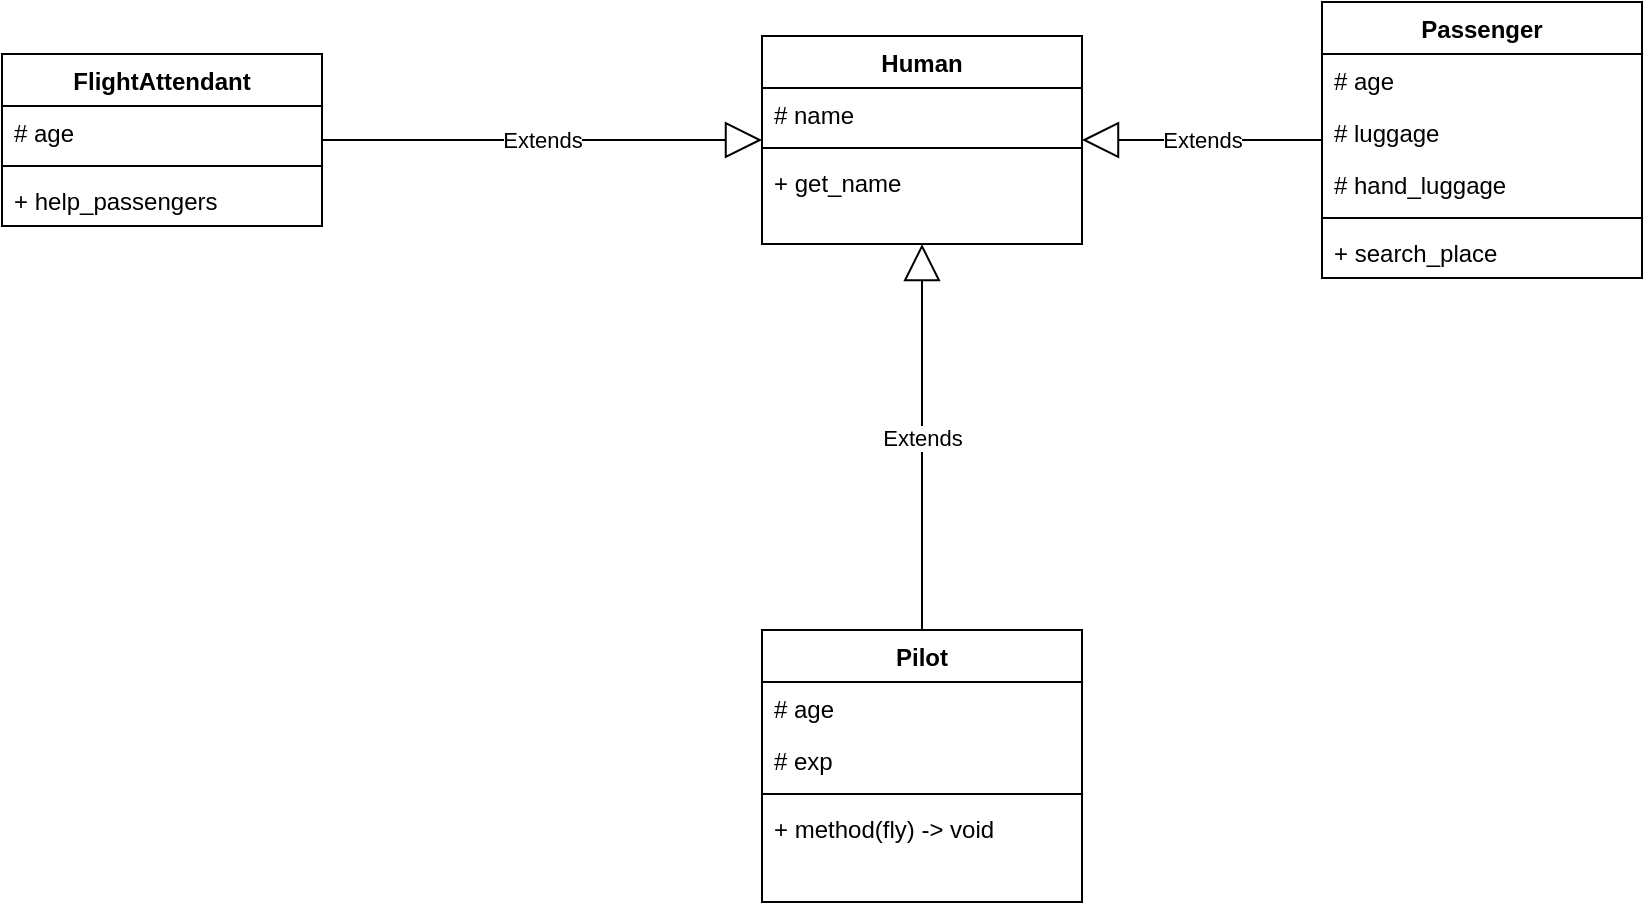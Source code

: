 <mxfile version="26.0.12">
  <diagram name="Страница — 1" id="xL7jcE5ZP4PiL-F7pvLl">
    <mxGraphModel dx="2236" dy="1822" grid="1" gridSize="10" guides="1" tooltips="1" connect="1" arrows="1" fold="1" page="1" pageScale="1" pageWidth="827" pageHeight="1169" math="0" shadow="0">
      <root>
        <mxCell id="0" />
        <mxCell id="1" parent="0" />
        <mxCell id="dme6JAfvv2osjkoDEfDv-1" value="Human" style="swimlane;fontStyle=1;align=center;verticalAlign=top;childLayout=stackLayout;horizontal=1;startSize=26;horizontalStack=0;resizeParent=1;resizeParentMax=0;resizeLast=0;collapsible=1;marginBottom=0;whiteSpace=wrap;html=1;" vertex="1" parent="1">
          <mxGeometry x="-220" y="-917" width="160" height="104" as="geometry" />
        </mxCell>
        <mxCell id="dme6JAfvv2osjkoDEfDv-5" value="# name" style="text;strokeColor=none;fillColor=none;align=left;verticalAlign=top;spacingLeft=4;spacingRight=4;overflow=hidden;rotatable=0;points=[[0,0.5],[1,0.5]];portConstraint=eastwest;whiteSpace=wrap;html=1;" vertex="1" parent="dme6JAfvv2osjkoDEfDv-1">
          <mxGeometry y="26" width="160" height="26" as="geometry" />
        </mxCell>
        <mxCell id="dme6JAfvv2osjkoDEfDv-3" value="" style="line;strokeWidth=1;fillColor=none;align=left;verticalAlign=middle;spacingTop=-1;spacingLeft=3;spacingRight=3;rotatable=0;labelPosition=right;points=[];portConstraint=eastwest;strokeColor=inherit;" vertex="1" parent="dme6JAfvv2osjkoDEfDv-1">
          <mxGeometry y="52" width="160" height="8" as="geometry" />
        </mxCell>
        <mxCell id="dme6JAfvv2osjkoDEfDv-4" value="+ get_name" style="text;strokeColor=none;fillColor=none;align=left;verticalAlign=top;spacingLeft=4;spacingRight=4;overflow=hidden;rotatable=0;points=[[0,0.5],[1,0.5]];portConstraint=eastwest;whiteSpace=wrap;html=1;" vertex="1" parent="dme6JAfvv2osjkoDEfDv-1">
          <mxGeometry y="60" width="160" height="44" as="geometry" />
        </mxCell>
        <mxCell id="dme6JAfvv2osjkoDEfDv-74" value="Pilot" style="swimlane;fontStyle=1;align=center;verticalAlign=top;childLayout=stackLayout;horizontal=1;startSize=26;horizontalStack=0;resizeParent=1;resizeParentMax=0;resizeLast=0;collapsible=1;marginBottom=0;whiteSpace=wrap;html=1;" vertex="1" parent="1">
          <mxGeometry x="-220" y="-620" width="160" height="136" as="geometry" />
        </mxCell>
        <mxCell id="dme6JAfvv2osjkoDEfDv-75" value="# age" style="text;strokeColor=none;fillColor=none;align=left;verticalAlign=top;spacingLeft=4;spacingRight=4;overflow=hidden;rotatable=0;points=[[0,0.5],[1,0.5]];portConstraint=eastwest;whiteSpace=wrap;html=1;" vertex="1" parent="dme6JAfvv2osjkoDEfDv-74">
          <mxGeometry y="26" width="160" height="26" as="geometry" />
        </mxCell>
        <mxCell id="dme6JAfvv2osjkoDEfDv-107" value="# exp" style="text;strokeColor=none;fillColor=none;align=left;verticalAlign=top;spacingLeft=4;spacingRight=4;overflow=hidden;rotatable=0;points=[[0,0.5],[1,0.5]];portConstraint=eastwest;whiteSpace=wrap;html=1;" vertex="1" parent="dme6JAfvv2osjkoDEfDv-74">
          <mxGeometry y="52" width="160" height="26" as="geometry" />
        </mxCell>
        <mxCell id="dme6JAfvv2osjkoDEfDv-76" value="" style="line;strokeWidth=1;fillColor=none;align=left;verticalAlign=middle;spacingTop=-1;spacingLeft=3;spacingRight=3;rotatable=0;labelPosition=right;points=[];portConstraint=eastwest;strokeColor=inherit;" vertex="1" parent="dme6JAfvv2osjkoDEfDv-74">
          <mxGeometry y="78" width="160" height="8" as="geometry" />
        </mxCell>
        <mxCell id="dme6JAfvv2osjkoDEfDv-77" value="+ method(fly) -&amp;gt; void" style="text;strokeColor=none;fillColor=none;align=left;verticalAlign=top;spacingLeft=4;spacingRight=4;overflow=hidden;rotatable=0;points=[[0,0.5],[1,0.5]];portConstraint=eastwest;whiteSpace=wrap;html=1;" vertex="1" parent="dme6JAfvv2osjkoDEfDv-74">
          <mxGeometry y="86" width="160" height="50" as="geometry" />
        </mxCell>
        <mxCell id="dme6JAfvv2osjkoDEfDv-83" value="Extends" style="endArrow=block;endSize=16;endFill=0;html=1;rounded=0;" edge="1" parent="1" source="dme6JAfvv2osjkoDEfDv-74" target="dme6JAfvv2osjkoDEfDv-1">
          <mxGeometry width="160" relative="1" as="geometry">
            <mxPoint x="-170" y="-650" as="sourcePoint" />
            <mxPoint x="-10" y="-650" as="targetPoint" />
          </mxGeometry>
        </mxCell>
        <mxCell id="dme6JAfvv2osjkoDEfDv-94" value="FlightAttendant" style="swimlane;fontStyle=1;align=center;verticalAlign=top;childLayout=stackLayout;horizontal=1;startSize=26;horizontalStack=0;resizeParent=1;resizeParentMax=0;resizeLast=0;collapsible=1;marginBottom=0;whiteSpace=wrap;html=1;" vertex="1" parent="1">
          <mxGeometry x="-600" y="-908" width="160" height="86" as="geometry" />
        </mxCell>
        <mxCell id="dme6JAfvv2osjkoDEfDv-95" value="# age" style="text;strokeColor=none;fillColor=none;align=left;verticalAlign=top;spacingLeft=4;spacingRight=4;overflow=hidden;rotatable=0;points=[[0,0.5],[1,0.5]];portConstraint=eastwest;whiteSpace=wrap;html=1;" vertex="1" parent="dme6JAfvv2osjkoDEfDv-94">
          <mxGeometry y="26" width="160" height="26" as="geometry" />
        </mxCell>
        <mxCell id="dme6JAfvv2osjkoDEfDv-96" value="" style="line;strokeWidth=1;fillColor=none;align=left;verticalAlign=middle;spacingTop=-1;spacingLeft=3;spacingRight=3;rotatable=0;labelPosition=right;points=[];portConstraint=eastwest;strokeColor=inherit;" vertex="1" parent="dme6JAfvv2osjkoDEfDv-94">
          <mxGeometry y="52" width="160" height="8" as="geometry" />
        </mxCell>
        <mxCell id="dme6JAfvv2osjkoDEfDv-97" value="+ help_passengers" style="text;strokeColor=none;fillColor=none;align=left;verticalAlign=top;spacingLeft=4;spacingRight=4;overflow=hidden;rotatable=0;points=[[0,0.5],[1,0.5]];portConstraint=eastwest;whiteSpace=wrap;html=1;" vertex="1" parent="dme6JAfvv2osjkoDEfDv-94">
          <mxGeometry y="60" width="160" height="26" as="geometry" />
        </mxCell>
        <mxCell id="dme6JAfvv2osjkoDEfDv-99" value="Extends" style="endArrow=block;endSize=16;endFill=0;html=1;rounded=0;" edge="1" parent="1" source="dme6JAfvv2osjkoDEfDv-94" target="dme6JAfvv2osjkoDEfDv-1">
          <mxGeometry width="160" relative="1" as="geometry">
            <mxPoint x="-400" y="-780" as="sourcePoint" />
            <mxPoint x="-240" y="-780" as="targetPoint" />
          </mxGeometry>
        </mxCell>
        <mxCell id="dme6JAfvv2osjkoDEfDv-100" value="Passenger" style="swimlane;fontStyle=1;align=center;verticalAlign=top;childLayout=stackLayout;horizontal=1;startSize=26;horizontalStack=0;resizeParent=1;resizeParentMax=0;resizeLast=0;collapsible=1;marginBottom=0;whiteSpace=wrap;html=1;" vertex="1" parent="1">
          <mxGeometry x="60" y="-934" width="160" height="138" as="geometry" />
        </mxCell>
        <mxCell id="dme6JAfvv2osjkoDEfDv-105" value="# age" style="text;strokeColor=none;fillColor=none;align=left;verticalAlign=top;spacingLeft=4;spacingRight=4;overflow=hidden;rotatable=0;points=[[0,0.5],[1,0.5]];portConstraint=eastwest;whiteSpace=wrap;html=1;" vertex="1" parent="dme6JAfvv2osjkoDEfDv-100">
          <mxGeometry y="26" width="160" height="26" as="geometry" />
        </mxCell>
        <mxCell id="dme6JAfvv2osjkoDEfDv-101" value="# luggage" style="text;strokeColor=none;fillColor=none;align=left;verticalAlign=top;spacingLeft=4;spacingRight=4;overflow=hidden;rotatable=0;points=[[0,0.5],[1,0.5]];portConstraint=eastwest;whiteSpace=wrap;html=1;" vertex="1" parent="dme6JAfvv2osjkoDEfDv-100">
          <mxGeometry y="52" width="160" height="26" as="geometry" />
        </mxCell>
        <mxCell id="dme6JAfvv2osjkoDEfDv-106" value="# hand_luggage" style="text;strokeColor=none;fillColor=none;align=left;verticalAlign=top;spacingLeft=4;spacingRight=4;overflow=hidden;rotatable=0;points=[[0,0.5],[1,0.5]];portConstraint=eastwest;whiteSpace=wrap;html=1;" vertex="1" parent="dme6JAfvv2osjkoDEfDv-100">
          <mxGeometry y="78" width="160" height="26" as="geometry" />
        </mxCell>
        <mxCell id="dme6JAfvv2osjkoDEfDv-102" value="" style="line;strokeWidth=1;fillColor=none;align=left;verticalAlign=middle;spacingTop=-1;spacingLeft=3;spacingRight=3;rotatable=0;labelPosition=right;points=[];portConstraint=eastwest;strokeColor=inherit;" vertex="1" parent="dme6JAfvv2osjkoDEfDv-100">
          <mxGeometry y="104" width="160" height="8" as="geometry" />
        </mxCell>
        <mxCell id="dme6JAfvv2osjkoDEfDv-103" value="+ search_place" style="text;strokeColor=none;fillColor=none;align=left;verticalAlign=top;spacingLeft=4;spacingRight=4;overflow=hidden;rotatable=0;points=[[0,0.5],[1,0.5]];portConstraint=eastwest;whiteSpace=wrap;html=1;" vertex="1" parent="dme6JAfvv2osjkoDEfDv-100">
          <mxGeometry y="112" width="160" height="26" as="geometry" />
        </mxCell>
        <mxCell id="dme6JAfvv2osjkoDEfDv-108" value="Extends" style="endArrow=block;endSize=16;endFill=0;html=1;rounded=0;" edge="1" parent="1" source="dme6JAfvv2osjkoDEfDv-100" target="dme6JAfvv2osjkoDEfDv-1">
          <mxGeometry width="160" relative="1" as="geometry">
            <mxPoint x="-10" y="-710" as="sourcePoint" />
            <mxPoint x="150" y="-710" as="targetPoint" />
          </mxGeometry>
        </mxCell>
      </root>
    </mxGraphModel>
  </diagram>
</mxfile>
